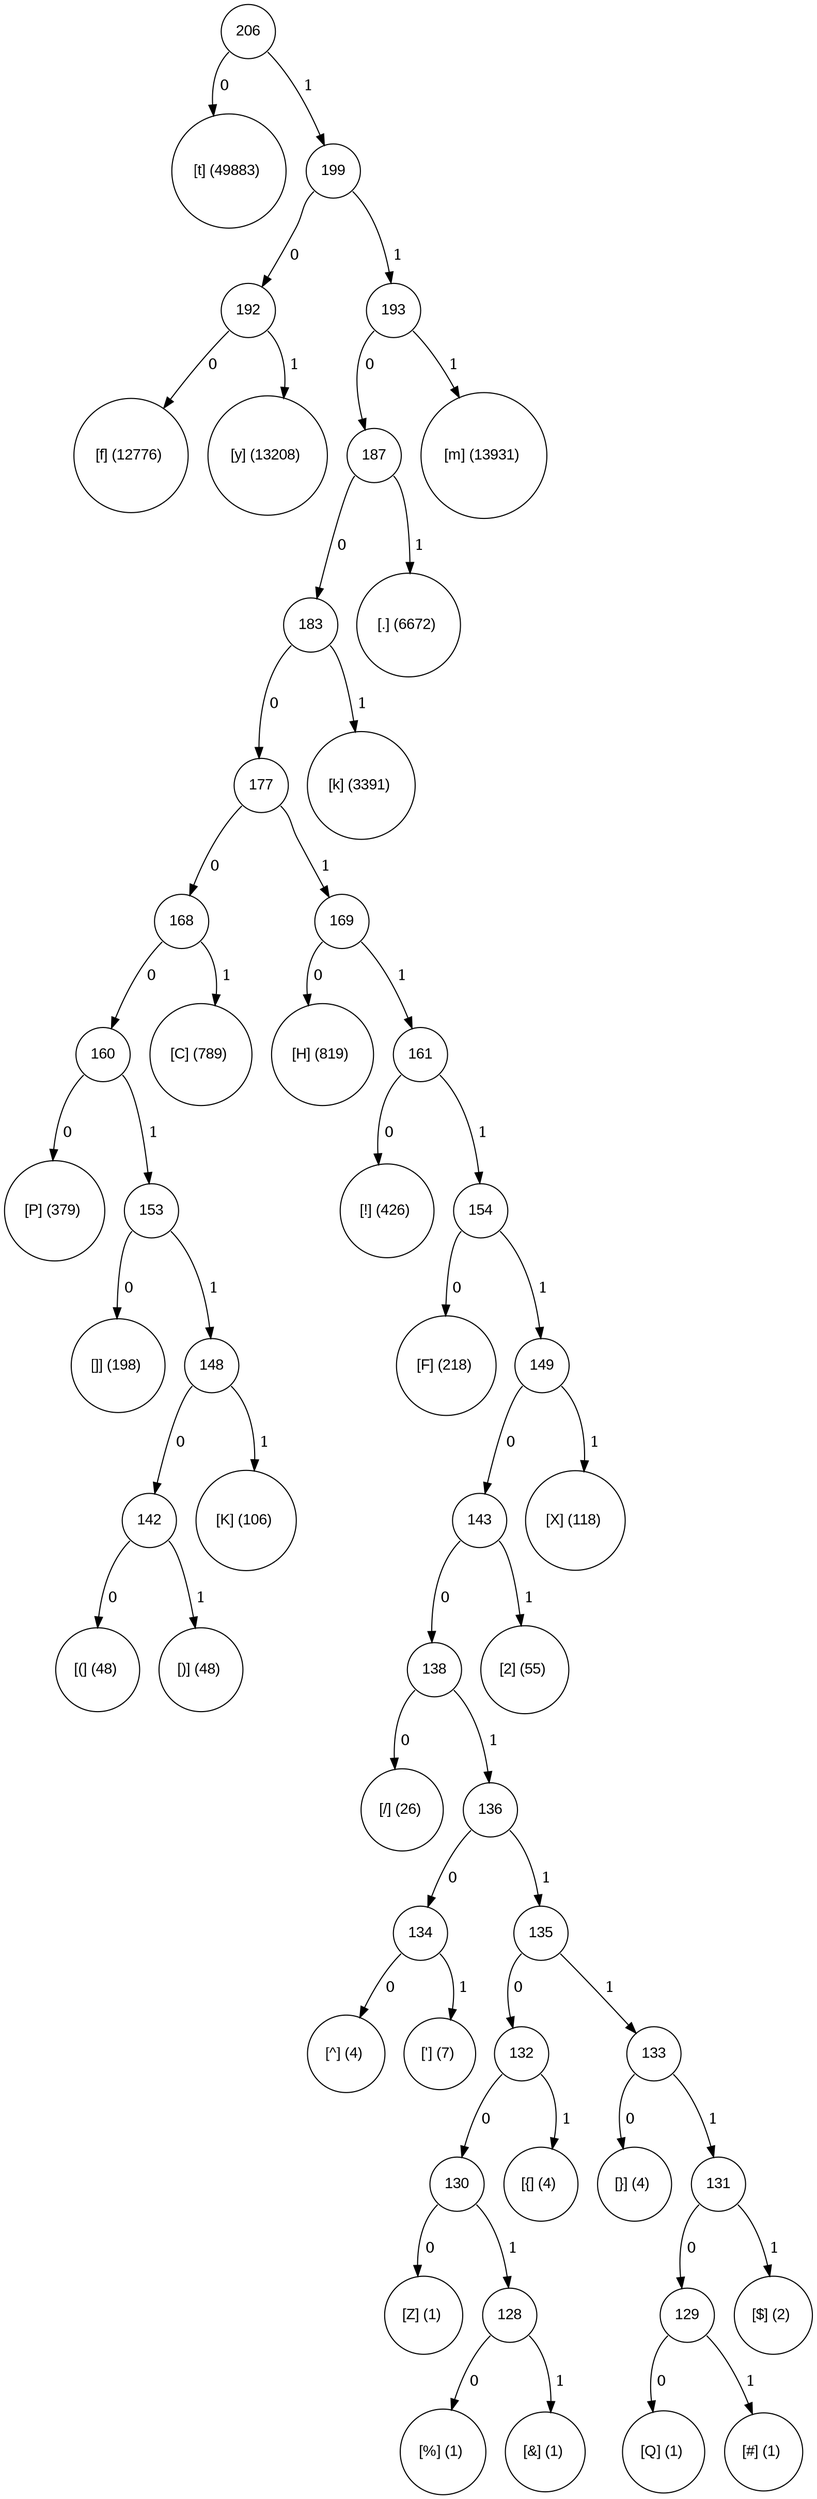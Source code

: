 digraph tree {
	node [fontname="Arial", shape="circle", width=0.5]; 

206:sw -> 116 [label = " 0"]; 
116 [label = "[t] (49883) "]; 
206:se -> 199 [label = " 1"]; 
199 [label = "199"]; 
199:sw -> 192 [label = " 0"]; 
192 [label = "192"]; 
192:sw -> 102 [label = " 0"]; 
102 [label = "[f] (12776) "]; 
192:se -> 121 [label = " 1"]; 
121 [label = "[y] (13208) "]; 
199:se -> 193 [label = " 1"]; 
193 [label = "193"]; 
193:se -> 109 [label = " 1"]; 
109 [label = "[m] (13931) "]; 
193:sw -> 187 [label = " 0"]; 
187 [label = "187"]; 
187:se -> 46 [label = " 1"]; 
46 [label = "[.] (6672) "]; 
187:sw -> 183 [label = " 0"]; 
183 [label = "183"]; 
183:se -> 107 [label = " 1"]; 
107 [label = "[k] (3391) "]; 
183:sw -> 177 [label = " 0"]; 
177 [label = "177"]; 
177:sw -> 168 [label = " 0"]; 
168 [label = "168"]; 
168:se -> 67 [label = " 1"]; 
67 [label = "[C] (789) "]; 
168:sw -> 160 [label = " 0"]; 
160 [label = "160"]; 
160:sw -> 80 [label = " 0"]; 
80 [label = "[P] (379) "]; 
160:se -> 153 [label = " 1"]; 
153 [label = "153"]; 
153:sw -> 93 [label = " 0"]; 
93 [label = "[]] (198) "]; 
153:se -> 148 [label = " 1"]; 
148 [label = "148"]; 
148:se -> 75 [label = " 1"]; 
75 [label = "[K] (106) "]; 
148:sw -> 142 [label = " 0"]; 
142 [label = "142"]; 
142:sw -> 40 [label = " 0"]; 
40 [label = "[(] (48) "]; 
142:se -> 41 [label = " 1"]; 
41 [label = "[)] (48) "]; 
177:se -> 169 [label = " 1"]; 
169 [label = "169"]; 
169:sw -> 72 [label = " 0"]; 
72 [label = "[H] (819) "]; 
169:se -> 161 [label = " 1"]; 
161 [label = "161"]; 
161:sw -> 33 [label = " 0"]; 
33 [label = "[!] (426) "]; 
161:se -> 154 [label = " 1"]; 
154 [label = "154"]; 
154:sw -> 70 [label = " 0"]; 
70 [label = "[F] (218) "]; 
154:se -> 149 [label = " 1"]; 
149 [label = "149"]; 
149:se -> 88 [label = " 1"]; 
88 [label = "[X] (118) "]; 
149:sw -> 143 [label = " 0"]; 
143 [label = "143"]; 
143:se -> 50 [label = " 1"]; 
50 [label = "[2] (55) "]; 
143:sw -> 138 [label = " 0"]; 
138 [label = "138"]; 
138:sw -> 47 [label = " 0"]; 
47 [label = "[/] (26) "]; 
138:se -> 136 [label = " 1"]; 
136 [label = "136"]; 
136:sw -> 134 [label = " 0"]; 
134 [label = "134"]; 
134:se -> 39 [label = " 1"]; 
39 [label = "['] (7) "]; 
134:sw -> 94 [label = " 0"]; 
94 [label = "[^] (4) "]; 
136:se -> 135 [label = " 1"]; 
135 [label = "135"]; 
135:sw -> 132 [label = " 0"]; 
132 [label = "132"]; 
132:se -> 123 [label = " 1"]; 
123 [label = "[{] (4) "]; 
132:sw -> 130 [label = " 0"]; 
130 [label = "130"]; 
130:sw -> 90 [label = " 0"]; 
90 [label = "[Z] (1) "]; 
130:se -> 128 [label = " 1"]; 
128 [label = "128"]; 
128:sw -> 37 [label = " 0"]; 
37 [label = "[%] (1) "]; 
128:se -> 38 [label = " 1"]; 
38 [label = "[&] (1) "]; 
135:se -> 133 [label = " 1"]; 
133 [label = "133"]; 
133:sw -> 125 [label = " 0"]; 
125 [label = "[}] (4) "]; 
133:se -> 131 [label = " 1"]; 
131 [label = "131"]; 
131:se -> 36 [label = " 1"]; 
36 [label = "[$] (2) "]; 
131:sw -> 129 [label = " 0"]; 
129 [label = "129"]; 
129:se -> 35 [label = " 1"]; 
35 [label = "[#] (1) "]; 
129:sw -> 81 [label = " 0"]; 
81 [label = "[Q] (1) "]; 
}
